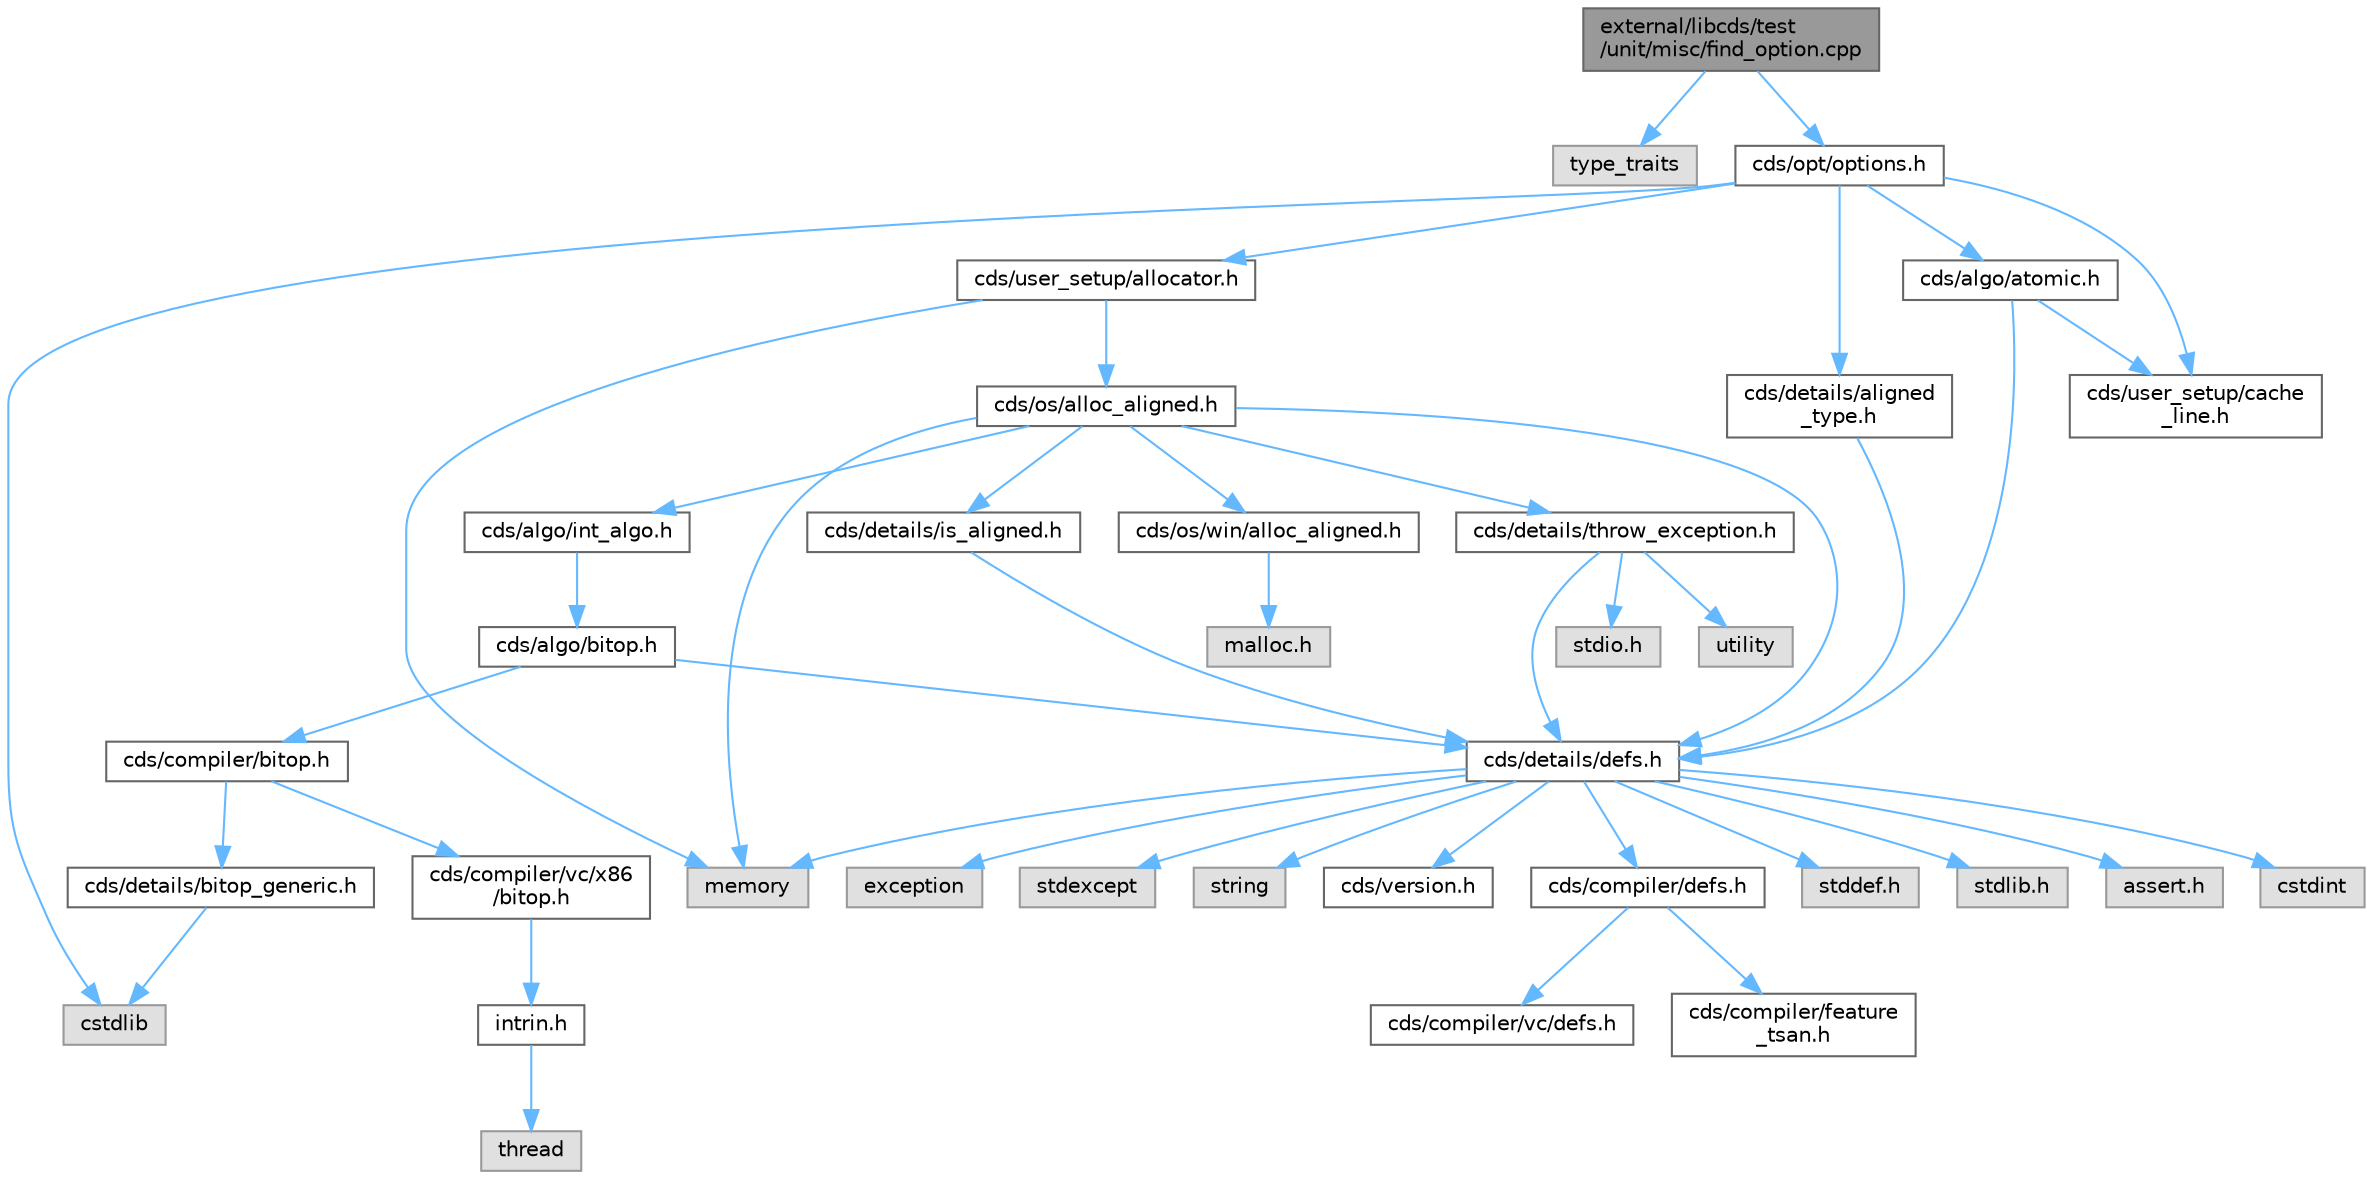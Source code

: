 digraph "external/libcds/test/unit/misc/find_option.cpp"
{
 // LATEX_PDF_SIZE
  bgcolor="transparent";
  edge [fontname=Helvetica,fontsize=10,labelfontname=Helvetica,labelfontsize=10];
  node [fontname=Helvetica,fontsize=10,shape=box,height=0.2,width=0.4];
  Node1 [id="Node000001",label="external/libcds/test\l/unit/misc/find_option.cpp",height=0.2,width=0.4,color="gray40", fillcolor="grey60", style="filled", fontcolor="black",tooltip=" "];
  Node1 -> Node2 [id="edge1_Node000001_Node000002",color="steelblue1",style="solid",tooltip=" "];
  Node2 [id="Node000002",label="type_traits",height=0.2,width=0.4,color="grey60", fillcolor="#E0E0E0", style="filled",tooltip=" "];
  Node1 -> Node3 [id="edge2_Node000001_Node000003",color="steelblue1",style="solid",tooltip=" "];
  Node3 [id="Node000003",label="cds/opt/options.h",height=0.2,width=0.4,color="grey40", fillcolor="white", style="filled",URL="$opt_2options_8h.html",tooltip=" "];
  Node3 -> Node4 [id="edge3_Node000003_Node000004",color="steelblue1",style="solid",tooltip=" "];
  Node4 [id="Node000004",label="cstdlib",height=0.2,width=0.4,color="grey60", fillcolor="#E0E0E0", style="filled",tooltip=" "];
  Node3 -> Node5 [id="edge4_Node000003_Node000005",color="steelblue1",style="solid",tooltip=" "];
  Node5 [id="Node000005",label="cds/details/aligned\l_type.h",height=0.2,width=0.4,color="grey40", fillcolor="white", style="filled",URL="$aligned__type_8h.html",tooltip=" "];
  Node5 -> Node6 [id="edge5_Node000005_Node000006",color="steelblue1",style="solid",tooltip=" "];
  Node6 [id="Node000006",label="cds/details/defs.h",height=0.2,width=0.4,color="grey40", fillcolor="white", style="filled",URL="$details_2defs_8h.html",tooltip=" "];
  Node6 -> Node7 [id="edge6_Node000006_Node000007",color="steelblue1",style="solid",tooltip=" "];
  Node7 [id="Node000007",label="stddef.h",height=0.2,width=0.4,color="grey60", fillcolor="#E0E0E0", style="filled",tooltip=" "];
  Node6 -> Node8 [id="edge7_Node000006_Node000008",color="steelblue1",style="solid",tooltip=" "];
  Node8 [id="Node000008",label="stdlib.h",height=0.2,width=0.4,color="grey60", fillcolor="#E0E0E0", style="filled",tooltip=" "];
  Node6 -> Node9 [id="edge8_Node000006_Node000009",color="steelblue1",style="solid",tooltip=" "];
  Node9 [id="Node000009",label="assert.h",height=0.2,width=0.4,color="grey60", fillcolor="#E0E0E0", style="filled",tooltip=" "];
  Node6 -> Node10 [id="edge9_Node000006_Node000010",color="steelblue1",style="solid",tooltip=" "];
  Node10 [id="Node000010",label="cstdint",height=0.2,width=0.4,color="grey60", fillcolor="#E0E0E0", style="filled",tooltip=" "];
  Node6 -> Node11 [id="edge10_Node000006_Node000011",color="steelblue1",style="solid",tooltip=" "];
  Node11 [id="Node000011",label="exception",height=0.2,width=0.4,color="grey60", fillcolor="#E0E0E0", style="filled",tooltip=" "];
  Node6 -> Node12 [id="edge11_Node000006_Node000012",color="steelblue1",style="solid",tooltip=" "];
  Node12 [id="Node000012",label="stdexcept",height=0.2,width=0.4,color="grey60", fillcolor="#E0E0E0", style="filled",tooltip=" "];
  Node6 -> Node13 [id="edge12_Node000006_Node000013",color="steelblue1",style="solid",tooltip=" "];
  Node13 [id="Node000013",label="string",height=0.2,width=0.4,color="grey60", fillcolor="#E0E0E0", style="filled",tooltip=" "];
  Node6 -> Node14 [id="edge13_Node000006_Node000014",color="steelblue1",style="solid",tooltip=" "];
  Node14 [id="Node000014",label="memory",height=0.2,width=0.4,color="grey60", fillcolor="#E0E0E0", style="filled",tooltip=" "];
  Node6 -> Node15 [id="edge14_Node000006_Node000015",color="steelblue1",style="solid",tooltip=" "];
  Node15 [id="Node000015",label="cds/version.h",height=0.2,width=0.4,color="grey40", fillcolor="white", style="filled",URL="$external_2libcds_2cds_2version_8h.html",tooltip=" "];
  Node6 -> Node16 [id="edge15_Node000006_Node000016",color="steelblue1",style="solid",tooltip=" "];
  Node16 [id="Node000016",label="cds/compiler/defs.h",height=0.2,width=0.4,color="grey40", fillcolor="white", style="filled",URL="$compiler_2defs_8h.html",tooltip=" "];
  Node16 -> Node17 [id="edge16_Node000016_Node000017",color="steelblue1",style="solid",tooltip=" "];
  Node17 [id="Node000017",label="cds/compiler/vc/defs.h",height=0.2,width=0.4,color="grey40", fillcolor="white", style="filled",URL="$compiler_2vc_2defs_8h.html",tooltip=" "];
  Node16 -> Node18 [id="edge17_Node000016_Node000018",color="steelblue1",style="solid",tooltip=" "];
  Node18 [id="Node000018",label="cds/compiler/feature\l_tsan.h",height=0.2,width=0.4,color="grey40", fillcolor="white", style="filled",URL="$feature__tsan_8h.html",tooltip=" "];
  Node3 -> Node19 [id="edge18_Node000003_Node000019",color="steelblue1",style="solid",tooltip=" "];
  Node19 [id="Node000019",label="cds/user_setup/allocator.h",height=0.2,width=0.4,color="grey40", fillcolor="white", style="filled",URL="$external_2libcds_2cds_2user__setup_2allocator_8h.html",tooltip="Default implementation of allocator classes."];
  Node19 -> Node14 [id="edge19_Node000019_Node000014",color="steelblue1",style="solid",tooltip=" "];
  Node19 -> Node20 [id="edge20_Node000019_Node000020",color="steelblue1",style="solid",tooltip=" "];
  Node20 [id="Node000020",label="cds/os/alloc_aligned.h",height=0.2,width=0.4,color="grey40", fillcolor="white", style="filled",URL="$alloc__aligned_8h.html",tooltip=" "];
  Node20 -> Node6 [id="edge21_Node000020_Node000006",color="steelblue1",style="solid",tooltip=" "];
  Node20 -> Node21 [id="edge22_Node000020_Node000021",color="steelblue1",style="solid",tooltip=" "];
  Node21 [id="Node000021",label="cds/os/win/alloc_aligned.h",height=0.2,width=0.4,color="grey40", fillcolor="white", style="filled",URL="$win_2alloc__aligned_8h.html",tooltip=" "];
  Node21 -> Node22 [id="edge23_Node000021_Node000022",color="steelblue1",style="solid",tooltip=" "];
  Node22 [id="Node000022",label="malloc.h",height=0.2,width=0.4,color="grey60", fillcolor="#E0E0E0", style="filled",tooltip=" "];
  Node20 -> Node14 [id="edge24_Node000020_Node000014",color="steelblue1",style="solid",tooltip=" "];
  Node20 -> Node23 [id="edge25_Node000020_Node000023",color="steelblue1",style="solid",tooltip=" "];
  Node23 [id="Node000023",label="cds/details/is_aligned.h",height=0.2,width=0.4,color="grey40", fillcolor="white", style="filled",URL="$is__aligned_8h.html",tooltip=" "];
  Node23 -> Node6 [id="edge26_Node000023_Node000006",color="steelblue1",style="solid",tooltip=" "];
  Node20 -> Node24 [id="edge27_Node000020_Node000024",color="steelblue1",style="solid",tooltip=" "];
  Node24 [id="Node000024",label="cds/algo/int_algo.h",height=0.2,width=0.4,color="grey40", fillcolor="white", style="filled",URL="$int__algo_8h.html",tooltip=" "];
  Node24 -> Node25 [id="edge28_Node000024_Node000025",color="steelblue1",style="solid",tooltip=" "];
  Node25 [id="Node000025",label="cds/algo/bitop.h",height=0.2,width=0.4,color="grey40", fillcolor="white", style="filled",URL="$algo_2bitop_8h.html",tooltip=" "];
  Node25 -> Node6 [id="edge29_Node000025_Node000006",color="steelblue1",style="solid",tooltip=" "];
  Node25 -> Node26 [id="edge30_Node000025_Node000026",color="steelblue1",style="solid",tooltip=" "];
  Node26 [id="Node000026",label="cds/compiler/bitop.h",height=0.2,width=0.4,color="grey40", fillcolor="white", style="filled",URL="$compiler_2bitop_8h.html",tooltip=" "];
  Node26 -> Node27 [id="edge31_Node000026_Node000027",color="steelblue1",style="solid",tooltip=" "];
  Node27 [id="Node000027",label="cds/compiler/vc/x86\l/bitop.h",height=0.2,width=0.4,color="grey40", fillcolor="white", style="filled",URL="$compiler_2vc_2x86_2bitop_8h.html",tooltip=" "];
  Node27 -> Node28 [id="edge32_Node000027_Node000028",color="steelblue1",style="solid",tooltip=" "];
  Node28 [id="Node000028",label="intrin.h",height=0.2,width=0.4,color="grey40", fillcolor="white", style="filled",URL="$intrin_8h.html",tooltip=" "];
  Node28 -> Node29 [id="edge33_Node000028_Node000029",color="steelblue1",style="solid",tooltip=" "];
  Node29 [id="Node000029",label="thread",height=0.2,width=0.4,color="grey60", fillcolor="#E0E0E0", style="filled",tooltip=" "];
  Node26 -> Node30 [id="edge34_Node000026_Node000030",color="steelblue1",style="solid",tooltip=" "];
  Node30 [id="Node000030",label="cds/details/bitop_generic.h",height=0.2,width=0.4,color="grey40", fillcolor="white", style="filled",URL="$bitop__generic_8h.html",tooltip=" "];
  Node30 -> Node4 [id="edge35_Node000030_Node000004",color="steelblue1",style="solid",tooltip=" "];
  Node20 -> Node31 [id="edge36_Node000020_Node000031",color="steelblue1",style="solid",tooltip=" "];
  Node31 [id="Node000031",label="cds/details/throw_exception.h",height=0.2,width=0.4,color="grey40", fillcolor="white", style="filled",URL="$throw__exception_8h.html",tooltip=" "];
  Node31 -> Node6 [id="edge37_Node000031_Node000006",color="steelblue1",style="solid",tooltip=" "];
  Node31 -> Node32 [id="edge38_Node000031_Node000032",color="steelblue1",style="solid",tooltip=" "];
  Node32 [id="Node000032",label="stdio.h",height=0.2,width=0.4,color="grey60", fillcolor="#E0E0E0", style="filled",tooltip=" "];
  Node31 -> Node33 [id="edge39_Node000031_Node000033",color="steelblue1",style="solid",tooltip=" "];
  Node33 [id="Node000033",label="utility",height=0.2,width=0.4,color="grey60", fillcolor="#E0E0E0", style="filled",tooltip=" "];
  Node3 -> Node34 [id="edge40_Node000003_Node000034",color="steelblue1",style="solid",tooltip=" "];
  Node34 [id="Node000034",label="cds/user_setup/cache\l_line.h",height=0.2,width=0.4,color="grey40", fillcolor="white", style="filled",URL="$cache__line_8h.html",tooltip="Cache-line size definition"];
  Node3 -> Node35 [id="edge41_Node000003_Node000035",color="steelblue1",style="solid",tooltip=" "];
  Node35 [id="Node000035",label="cds/algo/atomic.h",height=0.2,width=0.4,color="grey40", fillcolor="white", style="filled",URL="$external_2libcds_2cds_2algo_2atomic_8h.html",tooltip=" "];
  Node35 -> Node6 [id="edge42_Node000035_Node000006",color="steelblue1",style="solid",tooltip=" "];
  Node35 -> Node34 [id="edge43_Node000035_Node000034",color="steelblue1",style="solid",tooltip=" "];
}
